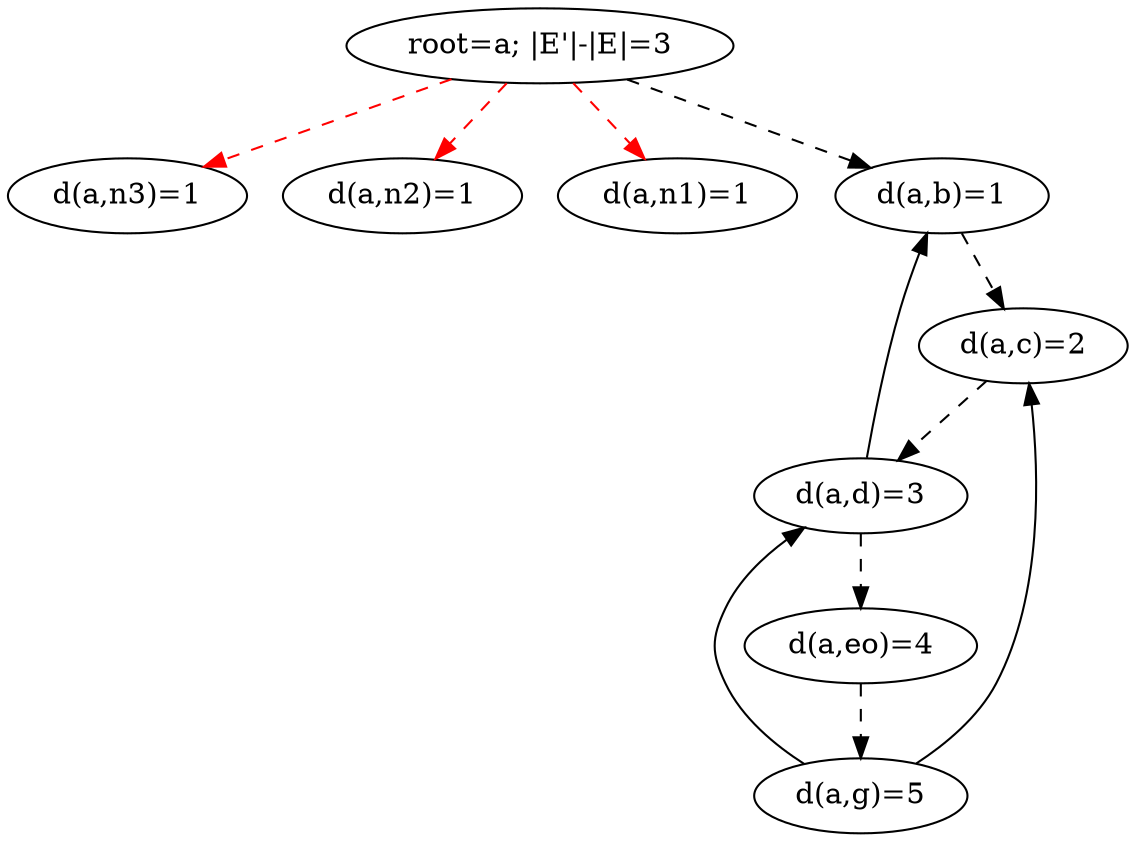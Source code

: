 digraph out {
n3 [label="d(a,n3)=1"];
n2 [label="d(a,n2)=1"];
g [label="d(a,g)=5"];
g -> c;
g -> d;
eo [label="d(a,eo)=4"];
eo -> g [style=dashed];
n1 [label="d(a,n1)=1"];
c [label="d(a,c)=2"];
c -> d [style=dashed];
d [label="d(a,d)=3"];
d -> eo [style=dashed];
d -> b;
b [label="d(a,b)=1"];
b -> c [style=dashed];
a [label="root=a; |E'|-|E|=3"];
a -> n3 [style=dashed, color=red];
a -> n2 [style=dashed, color=red];
a -> n1 [style=dashed, color=red];
a -> b [style=dashed];
}
